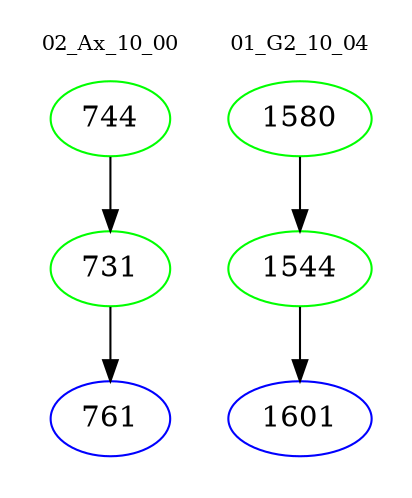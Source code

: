 digraph{
subgraph cluster_0 {
color = white
label = "02_Ax_10_00";
fontsize=10;
T0_744 [label="744", color="green"]
T0_744 -> T0_731 [color="black"]
T0_731 [label="731", color="green"]
T0_731 -> T0_761 [color="black"]
T0_761 [label="761", color="blue"]
}
subgraph cluster_1 {
color = white
label = "01_G2_10_04";
fontsize=10;
T1_1580 [label="1580", color="green"]
T1_1580 -> T1_1544 [color="black"]
T1_1544 [label="1544", color="green"]
T1_1544 -> T1_1601 [color="black"]
T1_1601 [label="1601", color="blue"]
}
}
